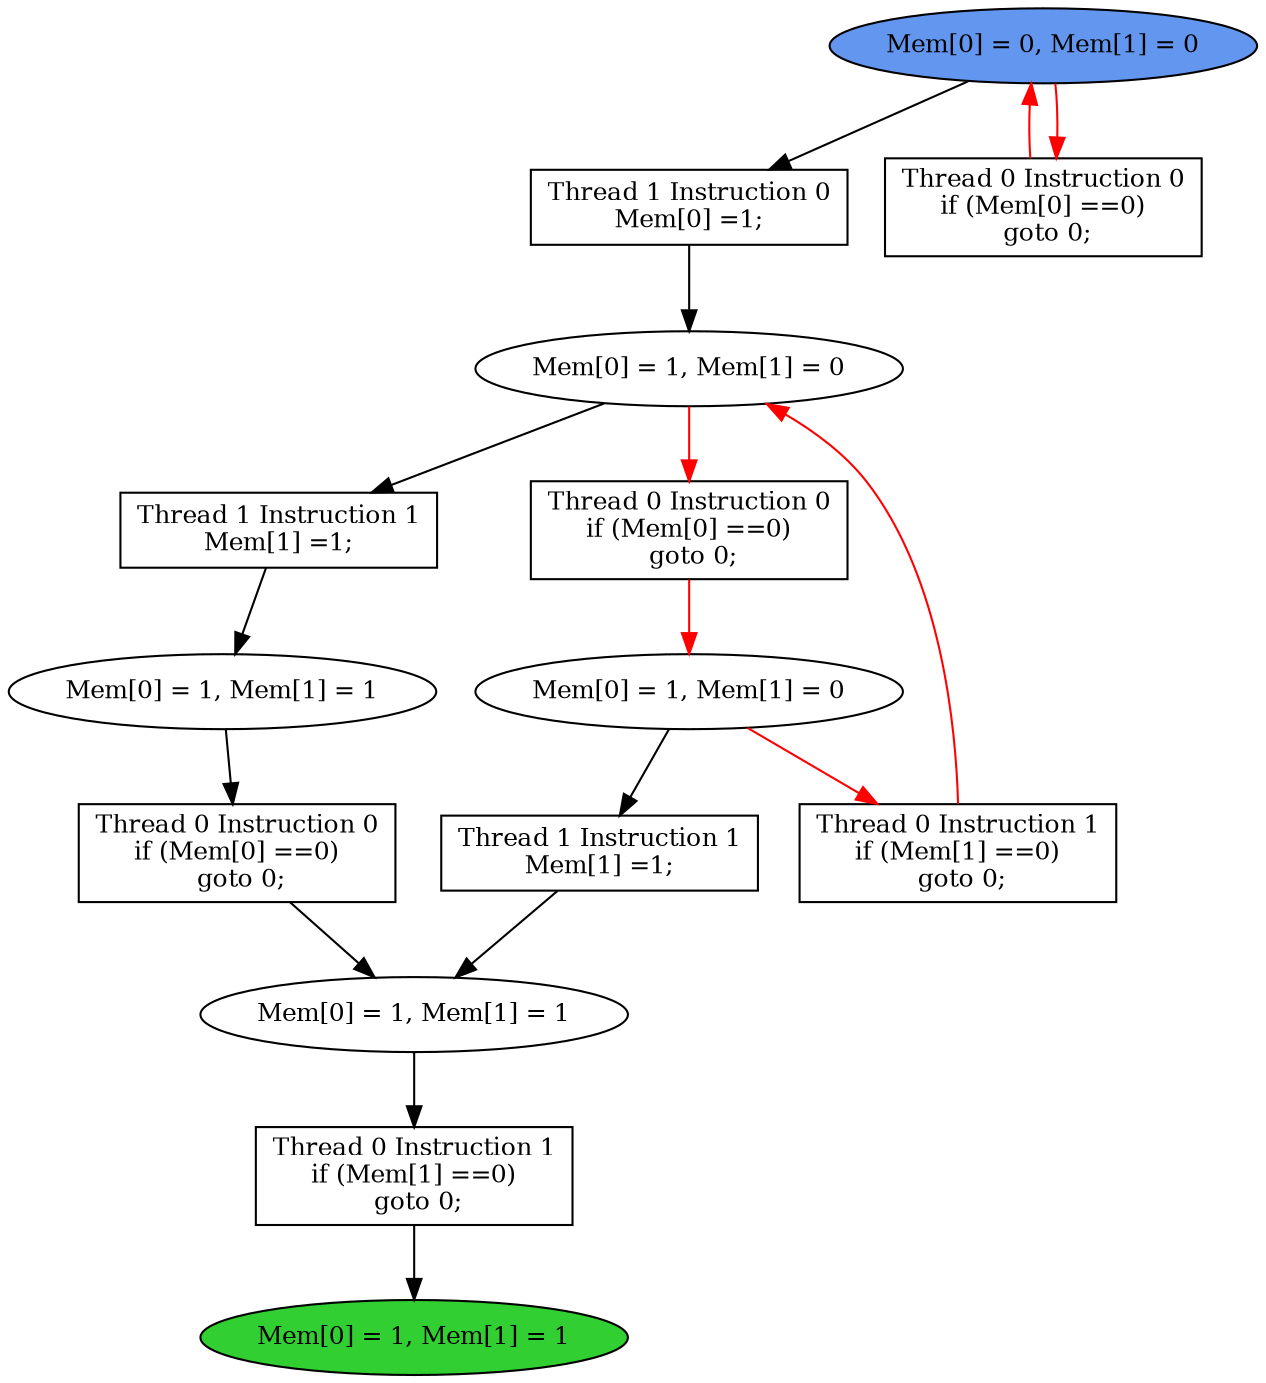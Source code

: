 digraph "graph" {
graph [fontsize=12]
node [fontsize=12]
edge [fontsize=12]
rankdir=TB;
"N26" -> "N25" [uuid = "<A0, S3>", color = "#000000", fontcolor = "#ffffff", style = "solid", label = "", dir = "forward", weight = "1"]
"N14" -> "N12" [uuid = "<A1, S2>", color = "#000000", fontcolor = "#ffffff", style = "solid", label = "", dir = "forward", weight = "1"]
"N22" -> "N21" [uuid = "<A2, S1>", color = "#ff0000", fontcolor = "#ffffff", style = "solid", label = "", dir = "forward", weight = "1"]
"N13" -> "N12" [uuid = "<A3, S2>", color = "#000000", fontcolor = "#ffffff", style = "solid", label = "", dir = "forward", weight = "1"]
"N16" -> "N15" [uuid = "<A4, S0>", color = "#000000", fontcolor = "#ffffff", style = "solid", label = "", dir = "forward", weight = "1"]
"N11" -> "N10" [uuid = "<A5, END>", color = "#000000", fontcolor = "#ffffff", style = "solid", label = "", dir = "forward", weight = "1"]
"N25" -> "N20" [uuid = "<A6, S3>", color = "#ff0000", fontcolor = "#ffffff", style = "solid", label = "", dir = "back", weight = "1"]
"N27" -> "N19" [uuid = "<A7, START>", color = "#ff0000", fontcolor = "#ffffff", style = "solid", label = "", dir = "back", weight = "1"]
"N27" -> "N26" [uuid = "<A0, START>", color = "#000000", fontcolor = "#ffffff", style = "solid", label = "", dir = "forward", weight = "1"]
"N15" -> "N14" [uuid = "<A1, S0>", color = "#000000", fontcolor = "#ffffff", style = "solid", label = "", dir = "forward", weight = "1"]
"N25" -> "N22" [uuid = "<A2, S3>", color = "#ff0000", fontcolor = "#ffffff", style = "solid", label = "", dir = "forward", weight = "1"]
"N21" -> "N13" [uuid = "<A3, S1>", color = "#000000", fontcolor = "#ffffff", style = "solid", label = "", dir = "forward", weight = "1"]
"N25" -> "N16" [uuid = "<A4, S3>", color = "#000000", fontcolor = "#ffffff", style = "solid", label = "", dir = "forward", weight = "1"]
"N12" -> "N11" [uuid = "<A5, S2>", color = "#000000", fontcolor = "#ffffff", style = "solid", label = "", dir = "forward", weight = "1"]
"N21" -> "N20" [uuid = "<A6, S1>", color = "#ff0000", fontcolor = "#ffffff", style = "solid", label = "", dir = "forward", weight = "1"]
"N27" -> "N19" [uuid = "<A7, START>", color = "#ff0000", fontcolor = "#ffffff", style = "solid", label = "", dir = "forward", weight = "1"]
"N10" [uuid="END", label="Mem[0] = 1, Mem[1] = 1", fillcolor = "#31cf31", fontcolor = "#000000", shape = "ellipse", style = "filled, solid"]
"N11" [uuid="A5", label="Thread 0 Instruction 1
if (Mem[1] ==0)
 goto 0;", fillcolor = "#ffffff", fontcolor = "#000000", shape = "box", style = "filled, solid"]
"N12" [uuid="S2", label="Mem[0] = 1, Mem[1] = 1", fillcolor = "#ffffff", fontcolor = "#000000", shape = "ellipse", style = "filled, solid"]
"N13" [uuid="A3", label="Thread 1 Instruction 1
Mem[1] =1;", fillcolor = "#ffffff", fontcolor = "#000000", shape = "box", style = "filled, solid"]
"N14" [uuid="A1", label="Thread 0 Instruction 0
if (Mem[0] ==0)
 goto 0;", fillcolor = "#ffffff", fontcolor = "#000000", shape = "box", style = "filled, solid"]
"N15" [uuid="S0", label="Mem[0] = 1, Mem[1] = 1", fillcolor = "#ffffff", fontcolor = "#000000", shape = "ellipse", style = "filled, solid"]
"N16" [uuid="A4", label="Thread 1 Instruction 1
Mem[1] =1;", fillcolor = "#ffffff", fontcolor = "#000000", shape = "box", style = "filled, solid"]
"N19" [uuid="A7", label="Thread 0 Instruction 0
if (Mem[0] ==0)
 goto 0;", fillcolor = "#ffffff", fontcolor = "#000000", shape = "box", style = "filled, solid"]
"N20" [uuid="A6", label="Thread 0 Instruction 1
if (Mem[1] ==0)
 goto 0;", fillcolor = "#ffffff", fontcolor = "#000000", shape = "box", style = "filled, solid"]
"N21" [uuid="S1", label="Mem[0] = 1, Mem[1] = 0", fillcolor = "#ffffff", fontcolor = "#000000", shape = "ellipse", style = "filled, solid"]
"N22" [uuid="A2", label="Thread 0 Instruction 0
if (Mem[0] ==0)
 goto 0;", fillcolor = "#ffffff", fontcolor = "#000000", shape = "box", style = "filled, solid"]
"N25" [uuid="S3", label="Mem[0] = 1, Mem[1] = 0", fillcolor = "#ffffff", fontcolor = "#000000", shape = "ellipse", style = "filled, solid"]
"N26" [uuid="A0", label="Thread 1 Instruction 0
Mem[0] =1;", fillcolor = "#ffffff", fontcolor = "#000000", shape = "box", style = "filled, solid"]
"N27" [uuid="START", label="Mem[0] = 0, Mem[1] = 0", fillcolor = "#6396ef", fontcolor = "#000000", shape = "ellipse", style = "filled, solid"]
}